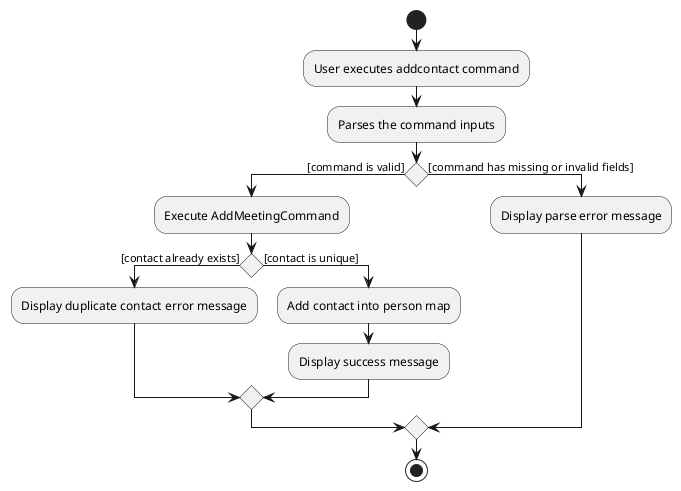 @startuml
start
:User executes addcontact command;
:Parses the command inputs;

if () then ([command is valid])
    :Execute AddMeetingCommand;
    if () then ([contact already exists])
        :Display duplicate contact error message;
    else ([contact is unique])
        :Add contact into person map;
        :Display success message;
    endif
else ([command has missing or invalid fields])
:Display parse error message;
endif
stop
@enduml
